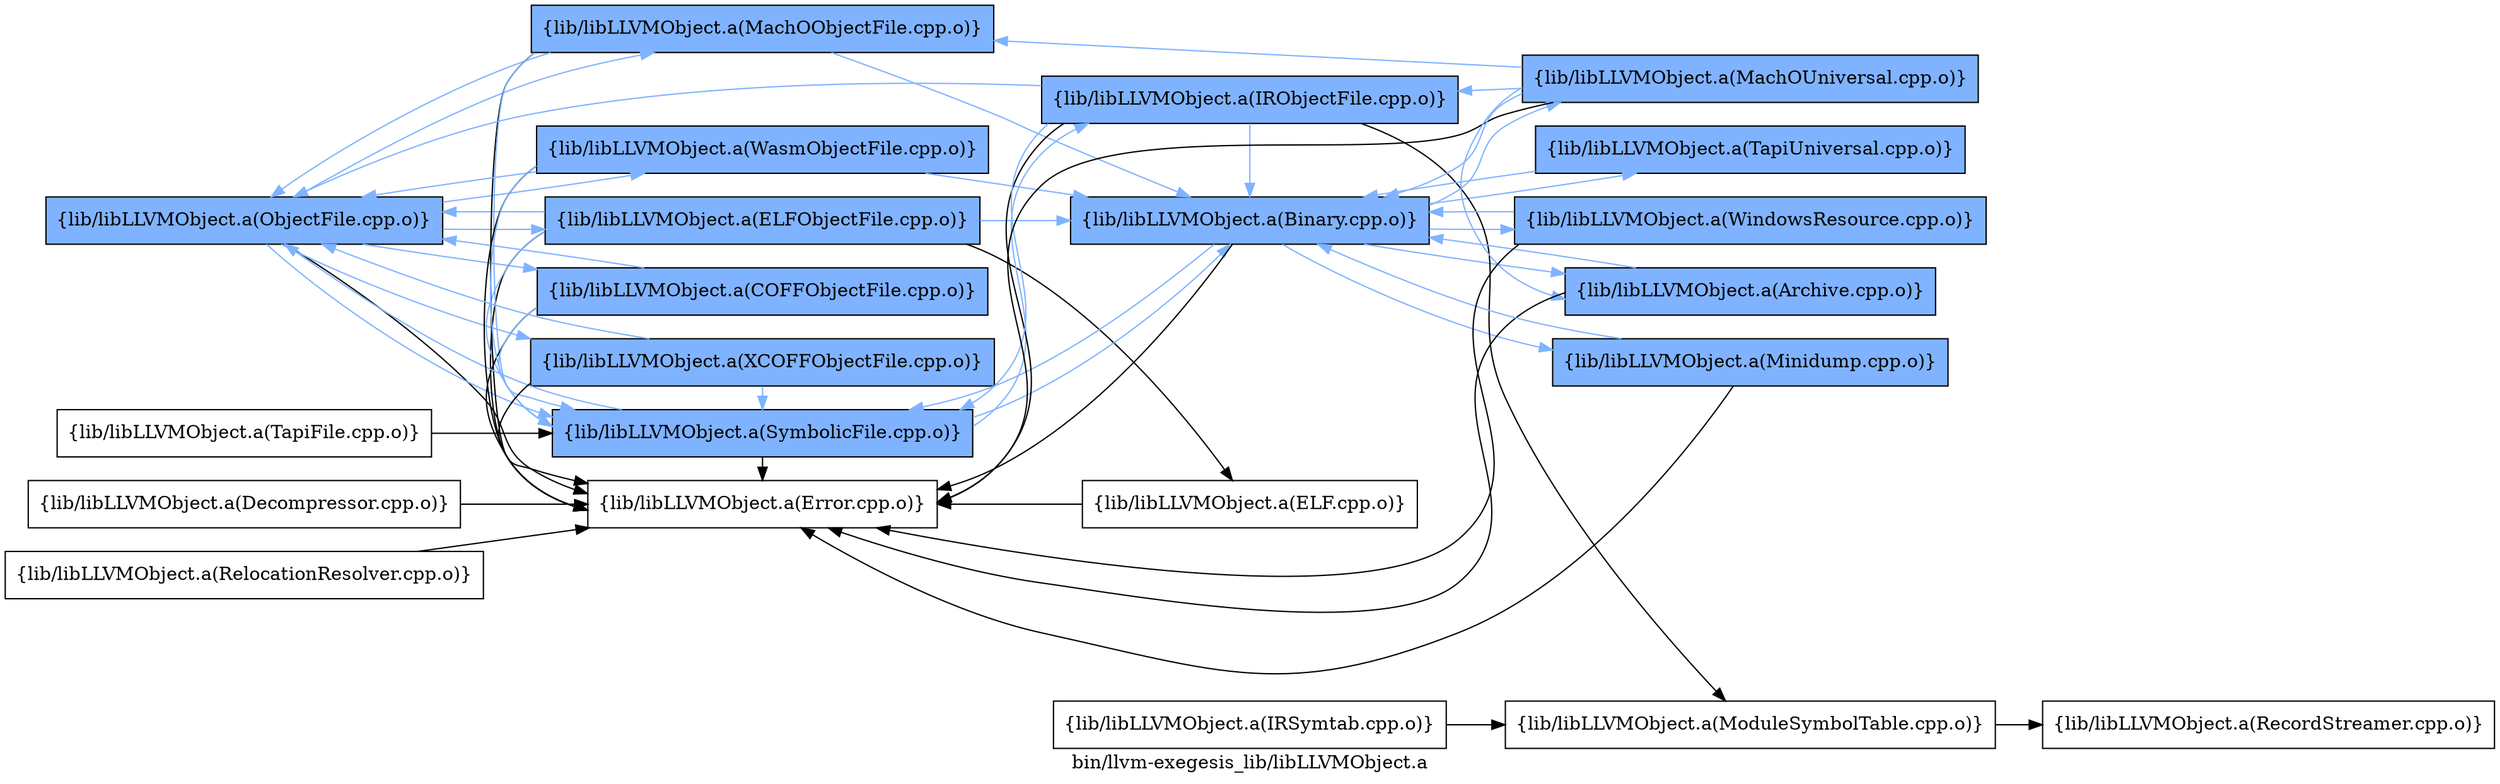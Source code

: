 digraph "bin/llvm-exegesis_lib/libLLVMObject.a" {
	label="bin/llvm-exegesis_lib/libLLVMObject.a";
	rankdir=LR;
	{ rank=same; Node0x55b45cbbd688;  }
	{ rank=same; Node0x55b45cbbec18; Node0x55b45cbbcaf8; Node0x55b45cbc15f8; Node0x55b45cbc8128; Node0x55b45cbbea38; Node0x55b45cbc5ab8; Node0x55b45cbc4168;  }
	{ rank=same; Node0x55b45cbaffd8; Node0x55b45cbc7f98; Node0x55b45cbc0658;  }
	{ rank=same; Node0x55b45cbc09c8; Node0x55b45cbc8718; Node0x55b45cbc0ec8; Node0x55b45cbbe2b8; Node0x55b45cbc6148; Node0x55b45cbc08d8;  }

	Node0x55b45cbbd688 [shape=record,shape=box,group=1,style=filled,fillcolor="0.600000 0.5 1",label="{lib/libLLVMObject.a(ObjectFile.cpp.o)}"];
	Node0x55b45cbbd688 -> Node0x55b45cbbec18[color="0.600000 0.5 1"];
	Node0x55b45cbbd688 -> Node0x55b45cbbcaf8;
	Node0x55b45cbbd688 -> Node0x55b45cbc15f8[color="0.600000 0.5 1"];
	Node0x55b45cbbd688 -> Node0x55b45cbc8128[color="0.600000 0.5 1"];
	Node0x55b45cbbd688 -> Node0x55b45cbbea38[color="0.600000 0.5 1"];
	Node0x55b45cbbd688 -> Node0x55b45cbc5ab8[color="0.600000 0.5 1"];
	Node0x55b45cbbd688 -> Node0x55b45cbc4168[color="0.600000 0.5 1"];
	Node0x55b45cbbcaf8 [shape=record,shape=box,group=0,label="{lib/libLLVMObject.a(Error.cpp.o)}"];
	Node0x55b45cbc15f8 [shape=record,shape=box,group=1,style=filled,fillcolor="0.600000 0.5 1",label="{lib/libLLVMObject.a(MachOObjectFile.cpp.o)}"];
	Node0x55b45cbc15f8 -> Node0x55b45cbbcaf8;
	Node0x55b45cbc15f8 -> Node0x55b45cbc7f98[color="0.600000 0.5 1"];
	Node0x55b45cbc15f8 -> Node0x55b45cbbd688[color="0.600000 0.5 1"];
	Node0x55b45cbc15f8 -> Node0x55b45cbbea38[color="0.600000 0.5 1"];
	Node0x55b45cbc7f98 [shape=record,shape=box,group=1,style=filled,fillcolor="0.600000 0.5 1",label="{lib/libLLVMObject.a(Binary.cpp.o)}"];
	Node0x55b45cbc7f98 -> Node0x55b45cbbcaf8;
	Node0x55b45cbc7f98 -> Node0x55b45cbc09c8[color="0.600000 0.5 1"];
	Node0x55b45cbc7f98 -> Node0x55b45cbc8718[color="0.600000 0.5 1"];
	Node0x55b45cbc7f98 -> Node0x55b45cbc0ec8[color="0.600000 0.5 1"];
	Node0x55b45cbc7f98 -> Node0x55b45cbbea38[color="0.600000 0.5 1"];
	Node0x55b45cbc7f98 -> Node0x55b45cbbe2b8[color="0.600000 0.5 1"];
	Node0x55b45cbc7f98 -> Node0x55b45cbc6148[color="0.600000 0.5 1"];
	Node0x55b45cbc8718 [shape=record,shape=box,group=1,style=filled,fillcolor="0.600000 0.5 1",label="{lib/libLLVMObject.a(Archive.cpp.o)}"];
	Node0x55b45cbc8718 -> Node0x55b45cbbcaf8;
	Node0x55b45cbc8718 -> Node0x55b45cbc7f98[color="0.600000 0.5 1"];
	Node0x55b45cbc8128 [shape=record,shape=box,group=1,style=filled,fillcolor="0.600000 0.5 1",label="{lib/libLLVMObject.a(COFFObjectFile.cpp.o)}"];
	Node0x55b45cbc8128 -> Node0x55b45cbbcaf8;
	Node0x55b45cbc8128 -> Node0x55b45cbbd688[color="0.600000 0.5 1"];
	Node0x55b45cbc8128 -> Node0x55b45cbbea38[color="0.600000 0.5 1"];
	Node0x55b45cbaffd8 [shape=record,shape=box,group=0,label="{lib/libLLVMObject.a(ELF.cpp.o)}"];
	Node0x55b45cbaffd8 -> Node0x55b45cbbcaf8;
	Node0x55b45cbbec18 [shape=record,shape=box,group=1,style=filled,fillcolor="0.600000 0.5 1",label="{lib/libLLVMObject.a(ELFObjectFile.cpp.o)}"];
	Node0x55b45cbbec18 -> Node0x55b45cbaffd8;
	Node0x55b45cbbec18 -> Node0x55b45cbbcaf8;
	Node0x55b45cbbec18 -> Node0x55b45cbc7f98[color="0.600000 0.5 1"];
	Node0x55b45cbbec18 -> Node0x55b45cbbd688[color="0.600000 0.5 1"];
	Node0x55b45cbbec18 -> Node0x55b45cbbea38[color="0.600000 0.5 1"];
	Node0x55b45cbbea38 [shape=record,shape=box,group=1,style=filled,fillcolor="0.600000 0.5 1",label="{lib/libLLVMObject.a(SymbolicFile.cpp.o)}"];
	Node0x55b45cbbea38 -> Node0x55b45cbbcaf8;
	Node0x55b45cbbea38 -> Node0x55b45cbc0658[color="0.600000 0.5 1"];
	Node0x55b45cbbea38 -> Node0x55b45cbc7f98[color="0.600000 0.5 1"];
	Node0x55b45cbbea38 -> Node0x55b45cbbd688[color="0.600000 0.5 1"];
	Node0x55b45cbc09c8 [shape=record,shape=box,group=1,style=filled,fillcolor="0.600000 0.5 1",label="{lib/libLLVMObject.a(MachOUniversal.cpp.o)}"];
	Node0x55b45cbc09c8 -> Node0x55b45cbbcaf8;
	Node0x55b45cbc09c8 -> Node0x55b45cbc15f8[color="0.600000 0.5 1"];
	Node0x55b45cbc09c8 -> Node0x55b45cbc0658[color="0.600000 0.5 1"];
	Node0x55b45cbc09c8 -> Node0x55b45cbc8718[color="0.600000 0.5 1"];
	Node0x55b45cbc09c8 -> Node0x55b45cbc7f98[color="0.600000 0.5 1"];
	Node0x55b45cbc0ec8 [shape=record,shape=box,group=1,style=filled,fillcolor="0.600000 0.5 1",label="{lib/libLLVMObject.a(Minidump.cpp.o)}"];
	Node0x55b45cbc0ec8 -> Node0x55b45cbbcaf8;
	Node0x55b45cbc0ec8 -> Node0x55b45cbc7f98[color="0.600000 0.5 1"];
	Node0x55b45cbbe2b8 [shape=record,shape=box,group=1,style=filled,fillcolor="0.600000 0.5 1",label="{lib/libLLVMObject.a(TapiUniversal.cpp.o)}"];
	Node0x55b45cbbe2b8 -> Node0x55b45cbc7f98[color="0.600000 0.5 1"];
	Node0x55b45cbc6148 [shape=record,shape=box,group=1,style=filled,fillcolor="0.600000 0.5 1",label="{lib/libLLVMObject.a(WindowsResource.cpp.o)}"];
	Node0x55b45cbc6148 -> Node0x55b45cbbcaf8;
	Node0x55b45cbc6148 -> Node0x55b45cbc7f98[color="0.600000 0.5 1"];
	Node0x55b45cbc7958 [shape=record,shape=box,group=0,label="{lib/libLLVMObject.a(Decompressor.cpp.o)}"];
	Node0x55b45cbc7958 -> Node0x55b45cbbcaf8;
	Node0x55b45cbc0658 [shape=record,shape=box,group=1,style=filled,fillcolor="0.600000 0.5 1",label="{lib/libLLVMObject.a(IRObjectFile.cpp.o)}"];
	Node0x55b45cbc0658 -> Node0x55b45cbbcaf8;
	Node0x55b45cbc0658 -> Node0x55b45cbc7f98[color="0.600000 0.5 1"];
	Node0x55b45cbc0658 -> Node0x55b45cbc08d8;
	Node0x55b45cbc0658 -> Node0x55b45cbbd688[color="0.600000 0.5 1"];
	Node0x55b45cbc0658 -> Node0x55b45cbbea38[color="0.600000 0.5 1"];
	Node0x55b45cbc08d8 [shape=record,shape=box,group=0,label="{lib/libLLVMObject.a(ModuleSymbolTable.cpp.o)}"];
	Node0x55b45cbc08d8 -> Node0x55b45cbbd138;
	Node0x55b45cbbfa28 [shape=record,shape=box,group=0,label="{lib/libLLVMObject.a(IRSymtab.cpp.o)}"];
	Node0x55b45cbbfa28 -> Node0x55b45cbc08d8;
	Node0x55b45cbbd138 [shape=record,shape=box,group=0,label="{lib/libLLVMObject.a(RecordStreamer.cpp.o)}"];
	Node0x55b45cbc5ab8 [shape=record,shape=box,group=1,style=filled,fillcolor="0.600000 0.5 1",label="{lib/libLLVMObject.a(WasmObjectFile.cpp.o)}"];
	Node0x55b45cbc5ab8 -> Node0x55b45cbbcaf8;
	Node0x55b45cbc5ab8 -> Node0x55b45cbc7f98[color="0.600000 0.5 1"];
	Node0x55b45cbc5ab8 -> Node0x55b45cbbd688[color="0.600000 0.5 1"];
	Node0x55b45cbc5ab8 -> Node0x55b45cbbea38[color="0.600000 0.5 1"];
	Node0x55b45cbc4168 [shape=record,shape=box,group=1,style=filled,fillcolor="0.600000 0.5 1",label="{lib/libLLVMObject.a(XCOFFObjectFile.cpp.o)}"];
	Node0x55b45cbc4168 -> Node0x55b45cbbcaf8;
	Node0x55b45cbc4168 -> Node0x55b45cbbd688[color="0.600000 0.5 1"];
	Node0x55b45cbc4168 -> Node0x55b45cbbea38[color="0.600000 0.5 1"];
	Node0x55b45cbbca08 [shape=record,shape=box,group=0,label="{lib/libLLVMObject.a(RelocationResolver.cpp.o)}"];
	Node0x55b45cbbca08 -> Node0x55b45cbbcaf8;
	Node0x55b45cbbdb88 [shape=record,shape=box,group=0,label="{lib/libLLVMObject.a(TapiFile.cpp.o)}"];
	Node0x55b45cbbdb88 -> Node0x55b45cbbea38;
}
